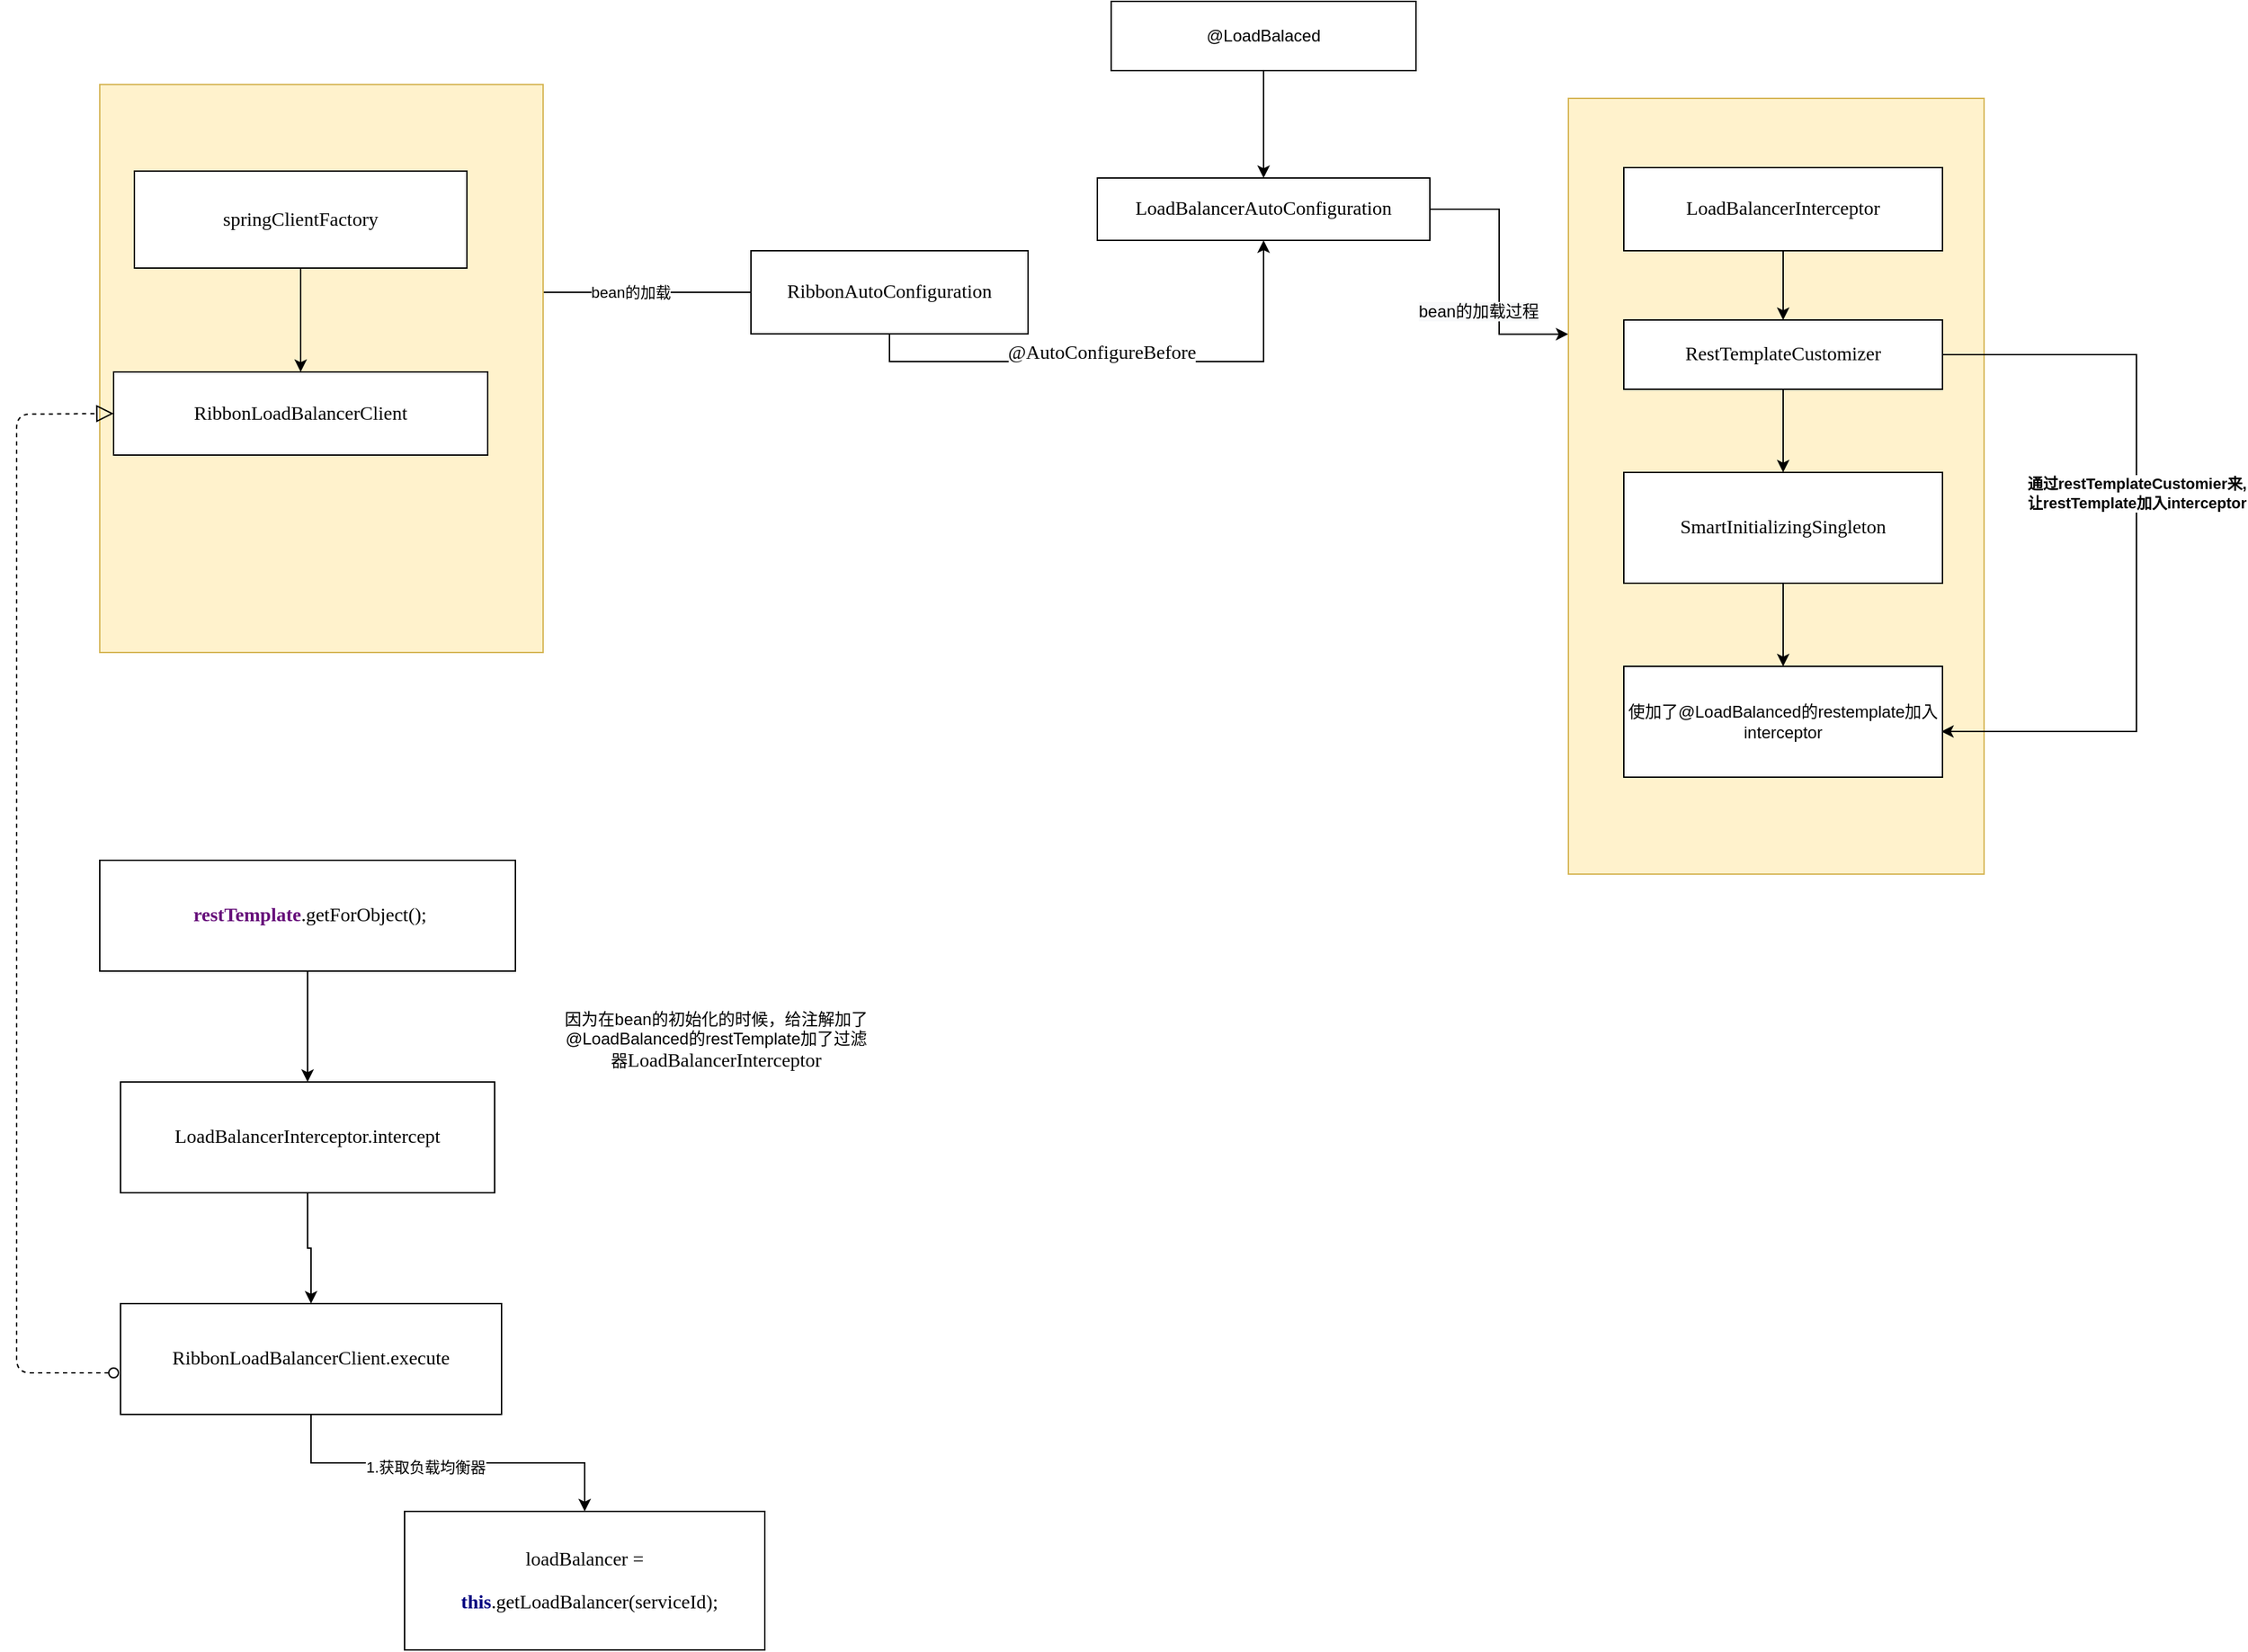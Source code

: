 <mxfile version="13.3.0" type="github">
  <diagram id="QTUkiyYwJ8bFv8kXaCUj" name="第 1 页">
    <mxGraphModel dx="1422" dy="713" grid="1" gridSize="10" guides="1" tooltips="1" connect="1" arrows="1" fold="1" page="1" pageScale="1" pageWidth="3000" pageHeight="3000" math="0" shadow="0">
      <root>
        <mxCell id="0" />
        <mxCell id="1" parent="0" />
        <mxCell id="rwn3hCTRK5JUZwdlp3aM-19" style="edgeStyle=orthogonalEdgeStyle;rounded=0;orthogonalLoop=1;jettySize=auto;html=1;entryX=0;entryY=0.304;entryDx=0;entryDy=0;entryPerimeter=0;" edge="1" parent="1" source="rwn3hCTRK5JUZwdlp3aM-5" target="rwn3hCTRK5JUZwdlp3aM-15">
          <mxGeometry relative="1" as="geometry" />
        </mxCell>
        <mxCell id="rwn3hCTRK5JUZwdlp3aM-5" value="&lt;pre style=&quot;background-color: rgb(255 , 255 , 255) ; font-family: &amp;#34;consolas&amp;#34; ; font-size: 10.5pt&quot;&gt;LoadBalancerAutoConfiguration&lt;/pre&gt;" style="rounded=0;whiteSpace=wrap;html=1;" vertex="1" parent="1">
          <mxGeometry x="820" y="217.5" width="240" height="45" as="geometry" />
        </mxCell>
        <mxCell id="rwn3hCTRK5JUZwdlp3aM-15" value="" style="rounded=0;whiteSpace=wrap;html=1;fillColor=#fff2cc;strokeColor=#d6b656;" vertex="1" parent="1">
          <mxGeometry x="1160" y="160" width="300" height="560" as="geometry" />
        </mxCell>
        <mxCell id="rwn3hCTRK5JUZwdlp3aM-11" style="edgeStyle=orthogonalEdgeStyle;rounded=0;orthogonalLoop=1;jettySize=auto;html=1;" edge="1" parent="1" source="rwn3hCTRK5JUZwdlp3aM-6" target="rwn3hCTRK5JUZwdlp3aM-7">
          <mxGeometry relative="1" as="geometry" />
        </mxCell>
        <mxCell id="rwn3hCTRK5JUZwdlp3aM-6" value="&lt;pre style=&quot;background-color: rgb(255 , 255 , 255) ; font-family: &amp;#34;consolas&amp;#34; ; font-size: 10.5pt&quot;&gt;LoadBalancerInterceptor&lt;/pre&gt;" style="rounded=0;whiteSpace=wrap;html=1;" vertex="1" parent="1">
          <mxGeometry x="1200" y="210" width="230" height="60" as="geometry" />
        </mxCell>
        <mxCell id="rwn3hCTRK5JUZwdlp3aM-12" style="edgeStyle=orthogonalEdgeStyle;rounded=0;orthogonalLoop=1;jettySize=auto;html=1;" edge="1" parent="1" source="rwn3hCTRK5JUZwdlp3aM-7" target="rwn3hCTRK5JUZwdlp3aM-9">
          <mxGeometry relative="1" as="geometry" />
        </mxCell>
        <mxCell id="rwn3hCTRK5JUZwdlp3aM-16" style="edgeStyle=orthogonalEdgeStyle;rounded=0;orthogonalLoop=1;jettySize=auto;html=1;entryX=0.996;entryY=0.588;entryDx=0;entryDy=0;entryPerimeter=0;" edge="1" parent="1" source="rwn3hCTRK5JUZwdlp3aM-7" target="rwn3hCTRK5JUZwdlp3aM-10">
          <mxGeometry relative="1" as="geometry">
            <mxPoint x="1610" y="510" as="targetPoint" />
            <Array as="points">
              <mxPoint x="1570" y="345" />
              <mxPoint x="1570" y="617" />
            </Array>
          </mxGeometry>
        </mxCell>
        <mxCell id="rwn3hCTRK5JUZwdlp3aM-18" value="通过restTemplateCustomier来,&lt;br&gt;让restTemplate加入interceptor&lt;br&gt;" style="edgeLabel;html=1;align=center;verticalAlign=middle;resizable=0;points=[];fontStyle=1" vertex="1" connectable="0" parent="rwn3hCTRK5JUZwdlp3aM-16">
          <mxGeometry x="-0.132" relative="1" as="geometry">
            <mxPoint as="offset" />
          </mxGeometry>
        </mxCell>
        <mxCell id="rwn3hCTRK5JUZwdlp3aM-7" value="&lt;pre style=&quot;background-color: rgb(255 , 255 , 255) ; font-family: &amp;#34;consolas&amp;#34; ; font-size: 10.5pt&quot;&gt;RestTemplateCustomizer&lt;/pre&gt;" style="rounded=0;whiteSpace=wrap;html=1;" vertex="1" parent="1">
          <mxGeometry x="1200" y="320" width="230" height="50" as="geometry" />
        </mxCell>
        <mxCell id="rwn3hCTRK5JUZwdlp3aM-13" style="edgeStyle=orthogonalEdgeStyle;rounded=0;orthogonalLoop=1;jettySize=auto;html=1;" edge="1" parent="1" source="rwn3hCTRK5JUZwdlp3aM-9" target="rwn3hCTRK5JUZwdlp3aM-10">
          <mxGeometry relative="1" as="geometry" />
        </mxCell>
        <mxCell id="rwn3hCTRK5JUZwdlp3aM-9" value="&lt;pre style=&quot;background-color: rgb(255 , 255 , 255) ; font-family: &amp;#34;consolas&amp;#34; ; font-size: 10.5pt&quot;&gt;SmartInitializingSingleton&lt;/pre&gt;" style="rounded=0;whiteSpace=wrap;html=1;" vertex="1" parent="1">
          <mxGeometry x="1200" y="430" width="230" height="80" as="geometry" />
        </mxCell>
        <mxCell id="rwn3hCTRK5JUZwdlp3aM-10" value="使加了@LoadBalanced的restemplate加入interceptor" style="rounded=0;whiteSpace=wrap;html=1;" vertex="1" parent="1">
          <mxGeometry x="1200" y="570" width="230" height="80" as="geometry" />
        </mxCell>
        <mxCell id="rwn3hCTRK5JUZwdlp3aM-28" style="edgeStyle=orthogonalEdgeStyle;rounded=0;orthogonalLoop=1;jettySize=auto;html=1;" edge="1" parent="1" source="rwn3hCTRK5JUZwdlp3aM-23" target="rwn3hCTRK5JUZwdlp3aM-30">
          <mxGeometry relative="1" as="geometry">
            <mxPoint x="380" y="920" as="targetPoint" />
          </mxGeometry>
        </mxCell>
        <mxCell id="rwn3hCTRK5JUZwdlp3aM-23" value="&lt;pre style=&quot;background-color: rgb(255 , 255 , 255) ; font-family: &amp;#34;consolas&amp;#34; ; font-size: 10.5pt&quot;&gt; &lt;span style=&quot;color: #660e7a ; font-weight: bold&quot;&gt;restTemplate&lt;/span&gt;.getForObject();&lt;/pre&gt;" style="rounded=0;whiteSpace=wrap;html=1;" vertex="1" parent="1">
          <mxGeometry x="100" y="710" width="300" height="80" as="geometry" />
        </mxCell>
        <mxCell id="rwn3hCTRK5JUZwdlp3aM-25" value="因为在bean的初始化的时候，给注解加了@LoadBalanced的restTemplate加了过滤器&lt;span style=&quot;background-color: rgb(255 , 255 , 255) ; font-family: &amp;#34;consolas&amp;#34; ; font-size: 10.5pt&quot;&gt;LoadBalancerInterceptor&lt;/span&gt;" style="text;html=1;strokeColor=none;fillColor=none;align=center;verticalAlign=middle;whiteSpace=wrap;rounded=0;" vertex="1" parent="1">
          <mxGeometry x="430" y="800" width="230" height="80" as="geometry" />
        </mxCell>
        <mxCell id="rwn3hCTRK5JUZwdlp3aM-32" style="edgeStyle=orthogonalEdgeStyle;rounded=0;orthogonalLoop=1;jettySize=auto;html=1;" edge="1" parent="1" source="rwn3hCTRK5JUZwdlp3aM-30" target="rwn3hCTRK5JUZwdlp3aM-31">
          <mxGeometry relative="1" as="geometry" />
        </mxCell>
        <mxCell id="rwn3hCTRK5JUZwdlp3aM-30" value="&lt;pre style=&quot;background-color: rgb(255 , 255 , 255) ; font-family: &amp;#34;consolas&amp;#34; ; font-size: 10.5pt&quot;&gt;&lt;span style=&quot;font-family: &amp;#34;consolas&amp;#34; ; font-size: 10.5pt&quot;&gt;LoadBalancerInterceptor.&lt;/span&gt;intercept&lt;/pre&gt;" style="rounded=0;whiteSpace=wrap;html=1;" vertex="1" parent="1">
          <mxGeometry x="115" y="870" width="270" height="80" as="geometry" />
        </mxCell>
        <mxCell id="rwn3hCTRK5JUZwdlp3aM-57" style="edgeStyle=orthogonalEdgeStyle;rounded=0;orthogonalLoop=1;jettySize=auto;html=1;" edge="1" parent="1" source="rwn3hCTRK5JUZwdlp3aM-31" target="rwn3hCTRK5JUZwdlp3aM-56">
          <mxGeometry relative="1" as="geometry" />
        </mxCell>
        <mxCell id="rwn3hCTRK5JUZwdlp3aM-58" value="1.获取负载均衡器" style="edgeLabel;html=1;align=center;verticalAlign=middle;resizable=0;points=[];" vertex="1" connectable="0" parent="rwn3hCTRK5JUZwdlp3aM-57">
          <mxGeometry x="-0.134" y="-3" relative="1" as="geometry">
            <mxPoint x="1" as="offset" />
          </mxGeometry>
        </mxCell>
        <mxCell id="rwn3hCTRK5JUZwdlp3aM-31" value="&lt;pre style=&quot;background-color: rgb(255 , 255 , 255) ; font-family: &amp;#34;consolas&amp;#34; ; font-size: 10.5pt&quot;&gt;RibbonLoadBalancerClient&lt;span style=&quot;font-family: &amp;#34;consolas&amp;#34; ; font-size: 10.5pt&quot;&gt;.&lt;/span&gt;execute&lt;/pre&gt;" style="rounded=0;whiteSpace=wrap;html=1;" vertex="1" parent="1">
          <mxGeometry x="115" y="1030" width="275" height="80" as="geometry" />
        </mxCell>
        <mxCell id="rwn3hCTRK5JUZwdlp3aM-46" style="edgeStyle=orthogonalEdgeStyle;rounded=0;orthogonalLoop=1;jettySize=auto;html=1;entryX=0.997;entryY=0.451;entryDx=0;entryDy=0;entryPerimeter=0;" edge="1" parent="1" source="rwn3hCTRK5JUZwdlp3aM-33" target="rwn3hCTRK5JUZwdlp3aM-45">
          <mxGeometry relative="1" as="geometry">
            <Array as="points">
              <mxPoint x="369" y="300" />
              <mxPoint x="369" y="335" />
            </Array>
          </mxGeometry>
        </mxCell>
        <mxCell id="rwn3hCTRK5JUZwdlp3aM-47" value="bean的加载" style="edgeLabel;html=1;align=center;verticalAlign=middle;resizable=0;points=[];" vertex="1" connectable="0" parent="rwn3hCTRK5JUZwdlp3aM-46">
          <mxGeometry x="0.328" y="1" relative="1" as="geometry">
            <mxPoint x="103" y="-1" as="offset" />
          </mxGeometry>
        </mxCell>
        <mxCell id="rwn3hCTRK5JUZwdlp3aM-48" style="edgeStyle=orthogonalEdgeStyle;rounded=0;orthogonalLoop=1;jettySize=auto;html=1;exitX=0.5;exitY=1;exitDx=0;exitDy=0;entryX=0.5;entryY=1;entryDx=0;entryDy=0;" edge="1" parent="1" source="rwn3hCTRK5JUZwdlp3aM-33" target="rwn3hCTRK5JUZwdlp3aM-5">
          <mxGeometry relative="1" as="geometry">
            <mxPoint x="900" y="490" as="targetPoint" />
          </mxGeometry>
        </mxCell>
        <mxCell id="rwn3hCTRK5JUZwdlp3aM-50" value="&lt;pre style=&quot;font-family: &amp;#34;consolas&amp;#34; ; font-size: 10.5pt&quot;&gt;@AutoConfigureBefore&lt;/pre&gt;" style="edgeLabel;html=1;align=center;verticalAlign=middle;resizable=0;points=[];" vertex="1" connectable="0" parent="rwn3hCTRK5JUZwdlp3aM-48">
          <mxGeometry x="-0.084" y="6" relative="1" as="geometry">
            <mxPoint as="offset" />
          </mxGeometry>
        </mxCell>
        <mxCell id="rwn3hCTRK5JUZwdlp3aM-33" value="&lt;pre style=&quot;background-color: rgb(255 , 255 , 255) ; font-family: &amp;#34;consolas&amp;#34; ; font-size: 10.5pt&quot;&gt;RibbonAutoConfiguration&lt;/pre&gt;" style="rounded=0;whiteSpace=wrap;html=1;" vertex="1" parent="1">
          <mxGeometry x="570" y="270" width="200" height="60" as="geometry" />
        </mxCell>
        <mxCell id="rwn3hCTRK5JUZwdlp3aM-37" value="&lt;span style=&quot;color: rgb(0, 0, 0); font-family: helvetica; font-size: 12px; font-style: normal; font-weight: 400; letter-spacing: normal; text-align: center; text-indent: 0px; text-transform: none; word-spacing: 0px; background-color: rgb(248, 249, 250); display: inline; float: none;&quot;&gt;bean的加载过程&lt;/span&gt;" style="text;whiteSpace=wrap;html=1;" vertex="1" parent="1">
          <mxGeometry x="1050" y="300" width="110" height="30" as="geometry" />
        </mxCell>
        <mxCell id="rwn3hCTRK5JUZwdlp3aM-39" value="&lt;pre style=&quot;background-color: rgb(255 , 255 , 255) ; font-family: &amp;#34;consolas&amp;#34; ; font-size: 10.5pt&quot;&gt;&lt;br&gt;&lt;/pre&gt;" style="text;html=1;strokeColor=none;fillColor=none;align=center;verticalAlign=middle;whiteSpace=wrap;rounded=0;" vertex="1" parent="1">
          <mxGeometry x="680" y="400" width="160" height="30" as="geometry" />
        </mxCell>
        <mxCell id="rwn3hCTRK5JUZwdlp3aM-45" value="" style="rounded=0;whiteSpace=wrap;html=1;fillColor=#fff2cc;strokeColor=#d6b656;" vertex="1" parent="1">
          <mxGeometry x="100" y="150" width="320" height="410" as="geometry" />
        </mxCell>
        <mxCell id="rwn3hCTRK5JUZwdlp3aM-34" value="&lt;pre style=&quot;background-color: rgb(255 , 255 , 255) ; font-family: &amp;#34;consolas&amp;#34; ; font-size: 10.5pt&quot;&gt;RibbonLoadBalancerClient&lt;/pre&gt;" style="rounded=0;whiteSpace=wrap;html=1;" vertex="1" parent="1">
          <mxGeometry x="110" y="357.5" width="270" height="60" as="geometry" />
        </mxCell>
        <mxCell id="rwn3hCTRK5JUZwdlp3aM-44" style="edgeStyle=orthogonalEdgeStyle;rounded=0;orthogonalLoop=1;jettySize=auto;html=1;" edge="1" parent="1" source="rwn3hCTRK5JUZwdlp3aM-35" target="rwn3hCTRK5JUZwdlp3aM-34">
          <mxGeometry relative="1" as="geometry" />
        </mxCell>
        <mxCell id="rwn3hCTRK5JUZwdlp3aM-35" value="&lt;pre style=&quot;background-color: rgb(255 , 255 , 255) ; font-family: &amp;#34;consolas&amp;#34; ; font-size: 10.5pt&quot;&gt;springClientFactory&lt;/pre&gt;" style="rounded=0;whiteSpace=wrap;html=1;" vertex="1" parent="1">
          <mxGeometry x="125" y="212.5" width="240" height="70" as="geometry" />
        </mxCell>
        <mxCell id="rwn3hCTRK5JUZwdlp3aM-52" style="edgeStyle=orthogonalEdgeStyle;rounded=0;orthogonalLoop=1;jettySize=auto;html=1;" edge="1" parent="1" source="rwn3hCTRK5JUZwdlp3aM-51" target="rwn3hCTRK5JUZwdlp3aM-5">
          <mxGeometry relative="1" as="geometry" />
        </mxCell>
        <mxCell id="rwn3hCTRK5JUZwdlp3aM-51" value="@LoadBalaced" style="rounded=0;whiteSpace=wrap;html=1;" vertex="1" parent="1">
          <mxGeometry x="830" y="90" width="220" height="50" as="geometry" />
        </mxCell>
        <mxCell id="rwn3hCTRK5JUZwdlp3aM-55" value="" style="startArrow=oval;startFill=0;startSize=7;endArrow=block;endFill=0;endSize=10;dashed=1;html=1;entryX=0;entryY=0.5;entryDx=0;entryDy=0;" edge="1" parent="1" target="rwn3hCTRK5JUZwdlp3aM-34">
          <mxGeometry width="100" relative="1" as="geometry">
            <mxPoint x="110" y="1080" as="sourcePoint" />
            <mxPoint x="70" y="530" as="targetPoint" />
            <Array as="points">
              <mxPoint x="40" y="1080" />
              <mxPoint x="40" y="790" />
              <mxPoint x="40" y="388" />
            </Array>
          </mxGeometry>
        </mxCell>
        <mxCell id="rwn3hCTRK5JUZwdlp3aM-56" value="&lt;pre style=&quot;background-color: rgb(255 , 255 , 255) ; font-family: &amp;#34;consolas&amp;#34; ; font-size: 10.5pt&quot;&gt;&lt;span style=&quot;font-family: &amp;#34;consolas&amp;#34; ; font-size: 10.5pt&quot;&gt;loadBalancer =&lt;/span&gt;&lt;/pre&gt;&lt;pre style=&quot;background-color: rgb(255 , 255 , 255) ; font-family: &amp;#34;consolas&amp;#34; ; font-size: 10.5pt&quot;&gt;&lt;span style=&quot;font-family: &amp;#34;consolas&amp;#34; ; font-size: 10.5pt&quot;&gt; &lt;/span&gt; &lt;span style=&quot;color: #000080 ; font-weight: bold&quot;&gt;this&lt;/span&gt;.getLoadBalancer(serviceId);&lt;/pre&gt;" style="rounded=0;whiteSpace=wrap;html=1;" vertex="1" parent="1">
          <mxGeometry x="320" y="1180" width="260" height="100" as="geometry" />
        </mxCell>
      </root>
    </mxGraphModel>
  </diagram>
</mxfile>
